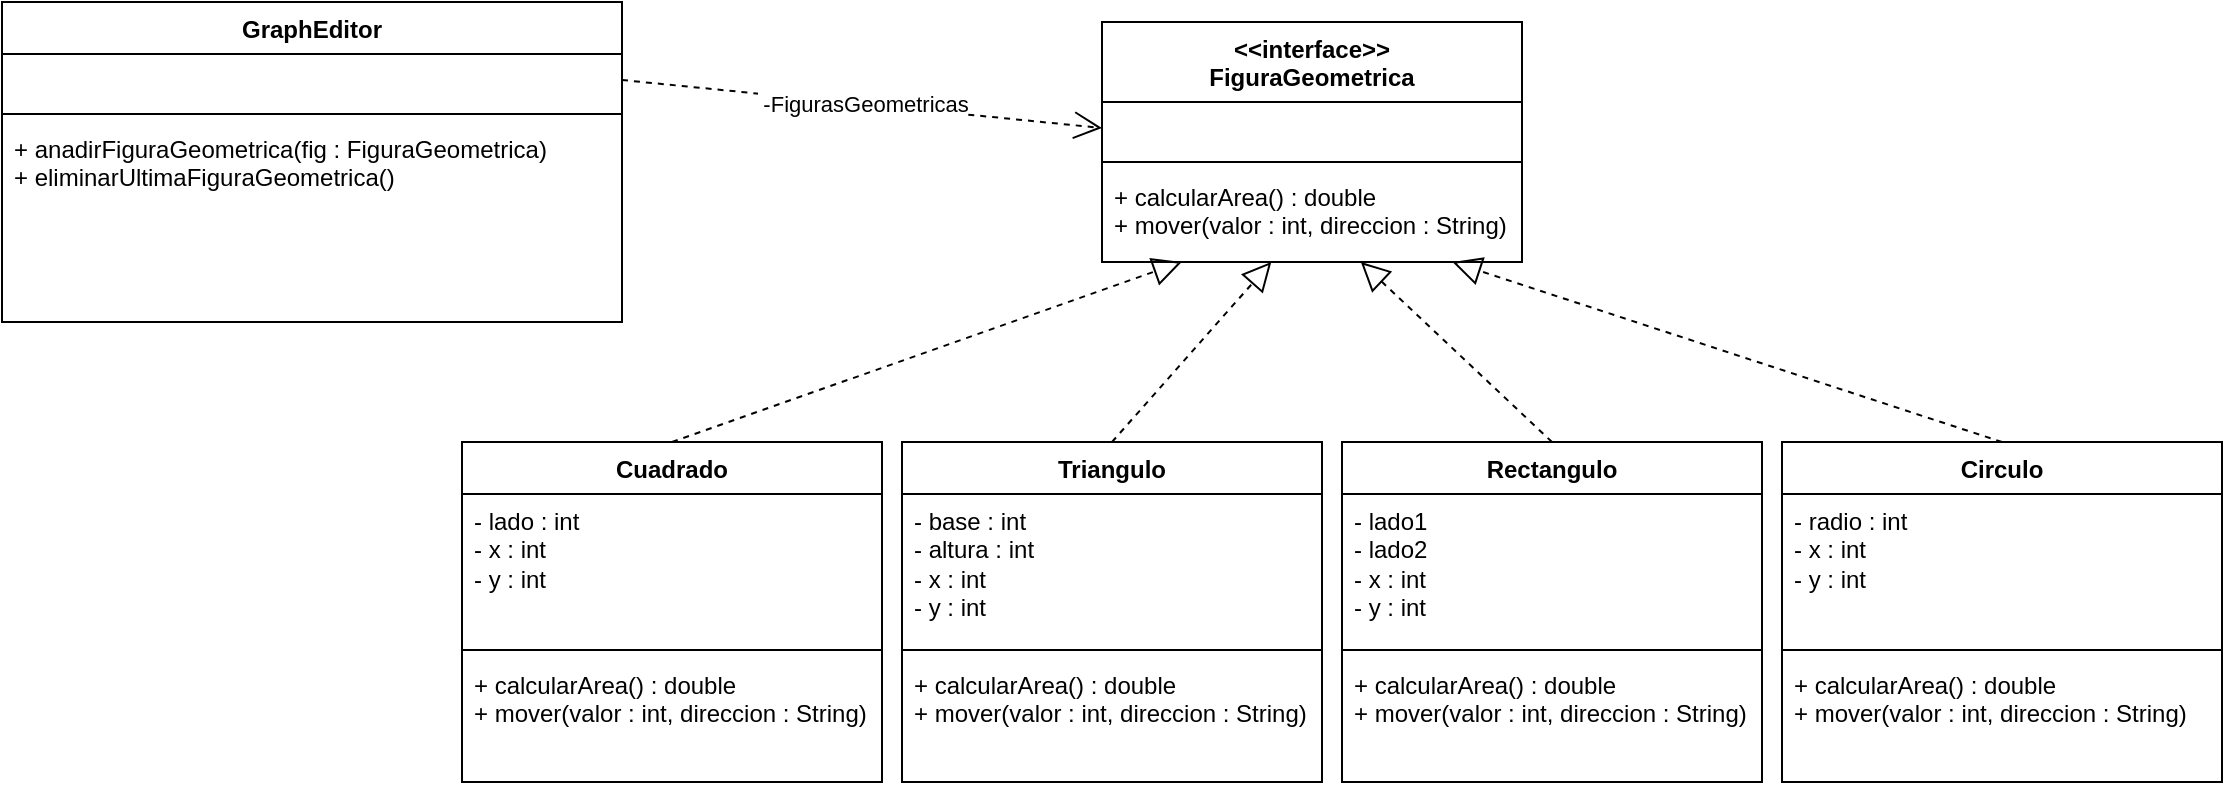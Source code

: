 <mxfile version="22.0.3" type="device">
  <diagram name="Página-1" id="QIm4rzjnf8_W-mZy8TtS">
    <mxGraphModel dx="2245" dy="673" grid="1" gridSize="10" guides="1" tooltips="1" connect="1" arrows="1" fold="1" page="1" pageScale="1" pageWidth="827" pageHeight="1169" math="0" shadow="0">
      <root>
        <mxCell id="0" />
        <mxCell id="1" parent="0" />
        <mxCell id="m9neAzrsCiFpOB3PVdHu-1" value="GraphEditor" style="swimlane;fontStyle=1;align=center;verticalAlign=top;childLayout=stackLayout;horizontal=1;startSize=26;horizontalStack=0;resizeParent=1;resizeParentMax=0;resizeLast=0;collapsible=1;marginBottom=0;whiteSpace=wrap;html=1;" vertex="1" parent="1">
          <mxGeometry x="-410" y="150" width="310" height="160" as="geometry" />
        </mxCell>
        <mxCell id="m9neAzrsCiFpOB3PVdHu-2" value="&amp;nbsp;" style="text;strokeColor=none;fillColor=none;align=left;verticalAlign=top;spacingLeft=4;spacingRight=4;overflow=hidden;rotatable=0;points=[[0,0.5],[1,0.5]];portConstraint=eastwest;whiteSpace=wrap;html=1;" vertex="1" parent="m9neAzrsCiFpOB3PVdHu-1">
          <mxGeometry y="26" width="310" height="26" as="geometry" />
        </mxCell>
        <mxCell id="m9neAzrsCiFpOB3PVdHu-3" value="" style="line;strokeWidth=1;fillColor=none;align=left;verticalAlign=middle;spacingTop=-1;spacingLeft=3;spacingRight=3;rotatable=0;labelPosition=right;points=[];portConstraint=eastwest;strokeColor=inherit;" vertex="1" parent="m9neAzrsCiFpOB3PVdHu-1">
          <mxGeometry y="52" width="310" height="8" as="geometry" />
        </mxCell>
        <mxCell id="m9neAzrsCiFpOB3PVdHu-4" value="+ anadirFiguraGeometrica(fig : FiguraGeometrica)&lt;br&gt;+&amp;nbsp;eliminarUltimaFiguraGeometrica()&amp;nbsp;" style="text;strokeColor=none;fillColor=none;align=left;verticalAlign=top;spacingLeft=4;spacingRight=4;overflow=hidden;rotatable=0;points=[[0,0.5],[1,0.5]];portConstraint=eastwest;whiteSpace=wrap;html=1;" vertex="1" parent="m9neAzrsCiFpOB3PVdHu-1">
          <mxGeometry y="60" width="310" height="100" as="geometry" />
        </mxCell>
        <mxCell id="m9neAzrsCiFpOB3PVdHu-5" value="&amp;lt;&amp;lt;interface&amp;gt;&amp;gt;&lt;br&gt;FiguraGeometrica" style="swimlane;fontStyle=1;align=center;verticalAlign=top;childLayout=stackLayout;horizontal=1;startSize=40;horizontalStack=0;resizeParent=1;resizeParentMax=0;resizeLast=0;collapsible=1;marginBottom=0;whiteSpace=wrap;html=1;" vertex="1" parent="1">
          <mxGeometry x="140" y="160" width="210" height="120" as="geometry" />
        </mxCell>
        <mxCell id="m9neAzrsCiFpOB3PVdHu-6" value="&amp;nbsp;" style="text;strokeColor=none;fillColor=none;align=left;verticalAlign=top;spacingLeft=4;spacingRight=4;overflow=hidden;rotatable=0;points=[[0,0.5],[1,0.5]];portConstraint=eastwest;whiteSpace=wrap;html=1;" vertex="1" parent="m9neAzrsCiFpOB3PVdHu-5">
          <mxGeometry y="40" width="210" height="26" as="geometry" />
        </mxCell>
        <mxCell id="m9neAzrsCiFpOB3PVdHu-7" value="" style="line;strokeWidth=1;fillColor=none;align=left;verticalAlign=middle;spacingTop=-1;spacingLeft=3;spacingRight=3;rotatable=0;labelPosition=right;points=[];portConstraint=eastwest;strokeColor=inherit;" vertex="1" parent="m9neAzrsCiFpOB3PVdHu-5">
          <mxGeometry y="66" width="210" height="8" as="geometry" />
        </mxCell>
        <mxCell id="m9neAzrsCiFpOB3PVdHu-8" value="+ calcularArea() : double&lt;br&gt;+ mover(valor : int, direccion : String)" style="text;strokeColor=none;fillColor=none;align=left;verticalAlign=top;spacingLeft=4;spacingRight=4;overflow=hidden;rotatable=0;points=[[0,0.5],[1,0.5]];portConstraint=eastwest;whiteSpace=wrap;html=1;" vertex="1" parent="m9neAzrsCiFpOB3PVdHu-5">
          <mxGeometry y="74" width="210" height="46" as="geometry" />
        </mxCell>
        <mxCell id="m9neAzrsCiFpOB3PVdHu-9" value="Triangulo" style="swimlane;fontStyle=1;align=center;verticalAlign=top;childLayout=stackLayout;horizontal=1;startSize=26;horizontalStack=0;resizeParent=1;resizeParentMax=0;resizeLast=0;collapsible=1;marginBottom=0;whiteSpace=wrap;html=1;" vertex="1" parent="1">
          <mxGeometry x="40" y="370" width="210" height="170" as="geometry" />
        </mxCell>
        <mxCell id="m9neAzrsCiFpOB3PVdHu-10" value="- base : int&lt;br&gt;- altura : int&lt;br&gt;- x : int&lt;br&gt;- y : int" style="text;strokeColor=none;fillColor=none;align=left;verticalAlign=top;spacingLeft=4;spacingRight=4;overflow=hidden;rotatable=0;points=[[0,0.5],[1,0.5]];portConstraint=eastwest;whiteSpace=wrap;html=1;" vertex="1" parent="m9neAzrsCiFpOB3PVdHu-9">
          <mxGeometry y="26" width="210" height="74" as="geometry" />
        </mxCell>
        <mxCell id="m9neAzrsCiFpOB3PVdHu-11" value="" style="line;strokeWidth=1;fillColor=none;align=left;verticalAlign=middle;spacingTop=-1;spacingLeft=3;spacingRight=3;rotatable=0;labelPosition=right;points=[];portConstraint=eastwest;strokeColor=inherit;" vertex="1" parent="m9neAzrsCiFpOB3PVdHu-9">
          <mxGeometry y="100" width="210" height="8" as="geometry" />
        </mxCell>
        <mxCell id="m9neAzrsCiFpOB3PVdHu-12" value="+ calcularArea() : double&lt;br&gt;+ mover(valor : int, direccion : String)" style="text;strokeColor=none;fillColor=none;align=left;verticalAlign=top;spacingLeft=4;spacingRight=4;overflow=hidden;rotatable=0;points=[[0,0.5],[1,0.5]];portConstraint=eastwest;whiteSpace=wrap;html=1;" vertex="1" parent="m9neAzrsCiFpOB3PVdHu-9">
          <mxGeometry y="108" width="210" height="62" as="geometry" />
        </mxCell>
        <mxCell id="m9neAzrsCiFpOB3PVdHu-13" value="Cuadrado&lt;br&gt;" style="swimlane;fontStyle=1;align=center;verticalAlign=top;childLayout=stackLayout;horizontal=1;startSize=26;horizontalStack=0;resizeParent=1;resizeParentMax=0;resizeLast=0;collapsible=1;marginBottom=0;whiteSpace=wrap;html=1;" vertex="1" parent="1">
          <mxGeometry x="-180" y="370" width="210" height="170" as="geometry" />
        </mxCell>
        <mxCell id="m9neAzrsCiFpOB3PVdHu-14" value="- lado : int&lt;br&gt;- x : int&lt;br&gt;- y : int" style="text;strokeColor=none;fillColor=none;align=left;verticalAlign=top;spacingLeft=4;spacingRight=4;overflow=hidden;rotatable=0;points=[[0,0.5],[1,0.5]];portConstraint=eastwest;whiteSpace=wrap;html=1;" vertex="1" parent="m9neAzrsCiFpOB3PVdHu-13">
          <mxGeometry y="26" width="210" height="74" as="geometry" />
        </mxCell>
        <mxCell id="m9neAzrsCiFpOB3PVdHu-15" value="" style="line;strokeWidth=1;fillColor=none;align=left;verticalAlign=middle;spacingTop=-1;spacingLeft=3;spacingRight=3;rotatable=0;labelPosition=right;points=[];portConstraint=eastwest;strokeColor=inherit;" vertex="1" parent="m9neAzrsCiFpOB3PVdHu-13">
          <mxGeometry y="100" width="210" height="8" as="geometry" />
        </mxCell>
        <mxCell id="m9neAzrsCiFpOB3PVdHu-16" value="+ calcularArea() : double&lt;br&gt;+ mover(valor : int, direccion : String)" style="text;strokeColor=none;fillColor=none;align=left;verticalAlign=top;spacingLeft=4;spacingRight=4;overflow=hidden;rotatable=0;points=[[0,0.5],[1,0.5]];portConstraint=eastwest;whiteSpace=wrap;html=1;" vertex="1" parent="m9neAzrsCiFpOB3PVdHu-13">
          <mxGeometry y="108" width="210" height="62" as="geometry" />
        </mxCell>
        <mxCell id="m9neAzrsCiFpOB3PVdHu-17" value="Rectangulo" style="swimlane;fontStyle=1;align=center;verticalAlign=top;childLayout=stackLayout;horizontal=1;startSize=26;horizontalStack=0;resizeParent=1;resizeParentMax=0;resizeLast=0;collapsible=1;marginBottom=0;whiteSpace=wrap;html=1;" vertex="1" parent="1">
          <mxGeometry x="260" y="370" width="210" height="170" as="geometry" />
        </mxCell>
        <mxCell id="m9neAzrsCiFpOB3PVdHu-18" value="- lado1&lt;br&gt;- lado2&lt;br&gt;- x : int&lt;br&gt;- y : int" style="text;strokeColor=none;fillColor=none;align=left;verticalAlign=top;spacingLeft=4;spacingRight=4;overflow=hidden;rotatable=0;points=[[0,0.5],[1,0.5]];portConstraint=eastwest;whiteSpace=wrap;html=1;" vertex="1" parent="m9neAzrsCiFpOB3PVdHu-17">
          <mxGeometry y="26" width="210" height="74" as="geometry" />
        </mxCell>
        <mxCell id="m9neAzrsCiFpOB3PVdHu-19" value="" style="line;strokeWidth=1;fillColor=none;align=left;verticalAlign=middle;spacingTop=-1;spacingLeft=3;spacingRight=3;rotatable=0;labelPosition=right;points=[];portConstraint=eastwest;strokeColor=inherit;" vertex="1" parent="m9neAzrsCiFpOB3PVdHu-17">
          <mxGeometry y="100" width="210" height="8" as="geometry" />
        </mxCell>
        <mxCell id="m9neAzrsCiFpOB3PVdHu-20" value="+ calcularArea() : double&lt;br&gt;+ mover(valor : int, direccion : String)" style="text;strokeColor=none;fillColor=none;align=left;verticalAlign=top;spacingLeft=4;spacingRight=4;overflow=hidden;rotatable=0;points=[[0,0.5],[1,0.5]];portConstraint=eastwest;whiteSpace=wrap;html=1;" vertex="1" parent="m9neAzrsCiFpOB3PVdHu-17">
          <mxGeometry y="108" width="210" height="62" as="geometry" />
        </mxCell>
        <mxCell id="m9neAzrsCiFpOB3PVdHu-21" value="Circulo" style="swimlane;fontStyle=1;align=center;verticalAlign=top;childLayout=stackLayout;horizontal=1;startSize=26;horizontalStack=0;resizeParent=1;resizeParentMax=0;resizeLast=0;collapsible=1;marginBottom=0;whiteSpace=wrap;html=1;" vertex="1" parent="1">
          <mxGeometry x="480" y="370" width="220" height="170" as="geometry" />
        </mxCell>
        <mxCell id="m9neAzrsCiFpOB3PVdHu-22" value="- radio : int&lt;br&gt;- x : int&lt;br&gt;- y : int" style="text;strokeColor=none;fillColor=none;align=left;verticalAlign=top;spacingLeft=4;spacingRight=4;overflow=hidden;rotatable=0;points=[[0,0.5],[1,0.5]];portConstraint=eastwest;whiteSpace=wrap;html=1;" vertex="1" parent="m9neAzrsCiFpOB3PVdHu-21">
          <mxGeometry y="26" width="220" height="74" as="geometry" />
        </mxCell>
        <mxCell id="m9neAzrsCiFpOB3PVdHu-23" value="" style="line;strokeWidth=1;fillColor=none;align=left;verticalAlign=middle;spacingTop=-1;spacingLeft=3;spacingRight=3;rotatable=0;labelPosition=right;points=[];portConstraint=eastwest;strokeColor=inherit;" vertex="1" parent="m9neAzrsCiFpOB3PVdHu-21">
          <mxGeometry y="100" width="220" height="8" as="geometry" />
        </mxCell>
        <mxCell id="m9neAzrsCiFpOB3PVdHu-24" value="+ calcularArea() : double&lt;br&gt;+ mover(valor : int, direccion : String)" style="text;strokeColor=none;fillColor=none;align=left;verticalAlign=top;spacingLeft=4;spacingRight=4;overflow=hidden;rotatable=0;points=[[0,0.5],[1,0.5]];portConstraint=eastwest;whiteSpace=wrap;html=1;" vertex="1" parent="m9neAzrsCiFpOB3PVdHu-21">
          <mxGeometry y="108" width="220" height="62" as="geometry" />
        </mxCell>
        <mxCell id="m9neAzrsCiFpOB3PVdHu-25" value="&amp;nbsp;-FigurasGeometricas" style="endArrow=open;endSize=12;dashed=1;html=1;rounded=0;exitX=1;exitY=0.5;exitDx=0;exitDy=0;entryX=0;entryY=0.5;entryDx=0;entryDy=0;" edge="1" parent="1" source="m9neAzrsCiFpOB3PVdHu-2" target="m9neAzrsCiFpOB3PVdHu-6">
          <mxGeometry width="160" relative="1" as="geometry">
            <mxPoint x="40" y="230" as="sourcePoint" />
            <mxPoint x="200" y="230" as="targetPoint" />
          </mxGeometry>
        </mxCell>
        <mxCell id="m9neAzrsCiFpOB3PVdHu-32" value="" style="endArrow=block;dashed=1;endFill=0;endSize=12;html=1;rounded=0;exitX=0.5;exitY=0;exitDx=0;exitDy=0;" edge="1" parent="1" source="m9neAzrsCiFpOB3PVdHu-13" target="m9neAzrsCiFpOB3PVdHu-8">
          <mxGeometry width="160" relative="1" as="geometry">
            <mxPoint x="30" y="310" as="sourcePoint" />
            <mxPoint x="190" y="310" as="targetPoint" />
          </mxGeometry>
        </mxCell>
        <mxCell id="m9neAzrsCiFpOB3PVdHu-33" value="" style="endArrow=block;dashed=1;endFill=0;endSize=12;html=1;rounded=0;exitX=0.5;exitY=0;exitDx=0;exitDy=0;" edge="1" parent="1" source="m9neAzrsCiFpOB3PVdHu-9" target="m9neAzrsCiFpOB3PVdHu-8">
          <mxGeometry width="160" relative="1" as="geometry">
            <mxPoint x="-30" y="380" as="sourcePoint" />
            <mxPoint x="219" y="290" as="targetPoint" />
          </mxGeometry>
        </mxCell>
        <mxCell id="m9neAzrsCiFpOB3PVdHu-34" value="" style="endArrow=block;dashed=1;endFill=0;endSize=12;html=1;rounded=0;exitX=0.5;exitY=0;exitDx=0;exitDy=0;" edge="1" parent="1" source="m9neAzrsCiFpOB3PVdHu-17" target="m9neAzrsCiFpOB3PVdHu-8">
          <mxGeometry width="160" relative="1" as="geometry">
            <mxPoint x="150" y="380" as="sourcePoint" />
            <mxPoint x="242" y="290" as="targetPoint" />
          </mxGeometry>
        </mxCell>
        <mxCell id="m9neAzrsCiFpOB3PVdHu-35" value="" style="endArrow=block;dashed=1;endFill=0;endSize=12;html=1;rounded=0;exitX=0.5;exitY=0;exitDx=0;exitDy=0;" edge="1" parent="1" source="m9neAzrsCiFpOB3PVdHu-21" target="m9neAzrsCiFpOB3PVdHu-8">
          <mxGeometry width="160" relative="1" as="geometry">
            <mxPoint x="330" y="380" as="sourcePoint" />
            <mxPoint x="264" y="290" as="targetPoint" />
          </mxGeometry>
        </mxCell>
      </root>
    </mxGraphModel>
  </diagram>
</mxfile>
